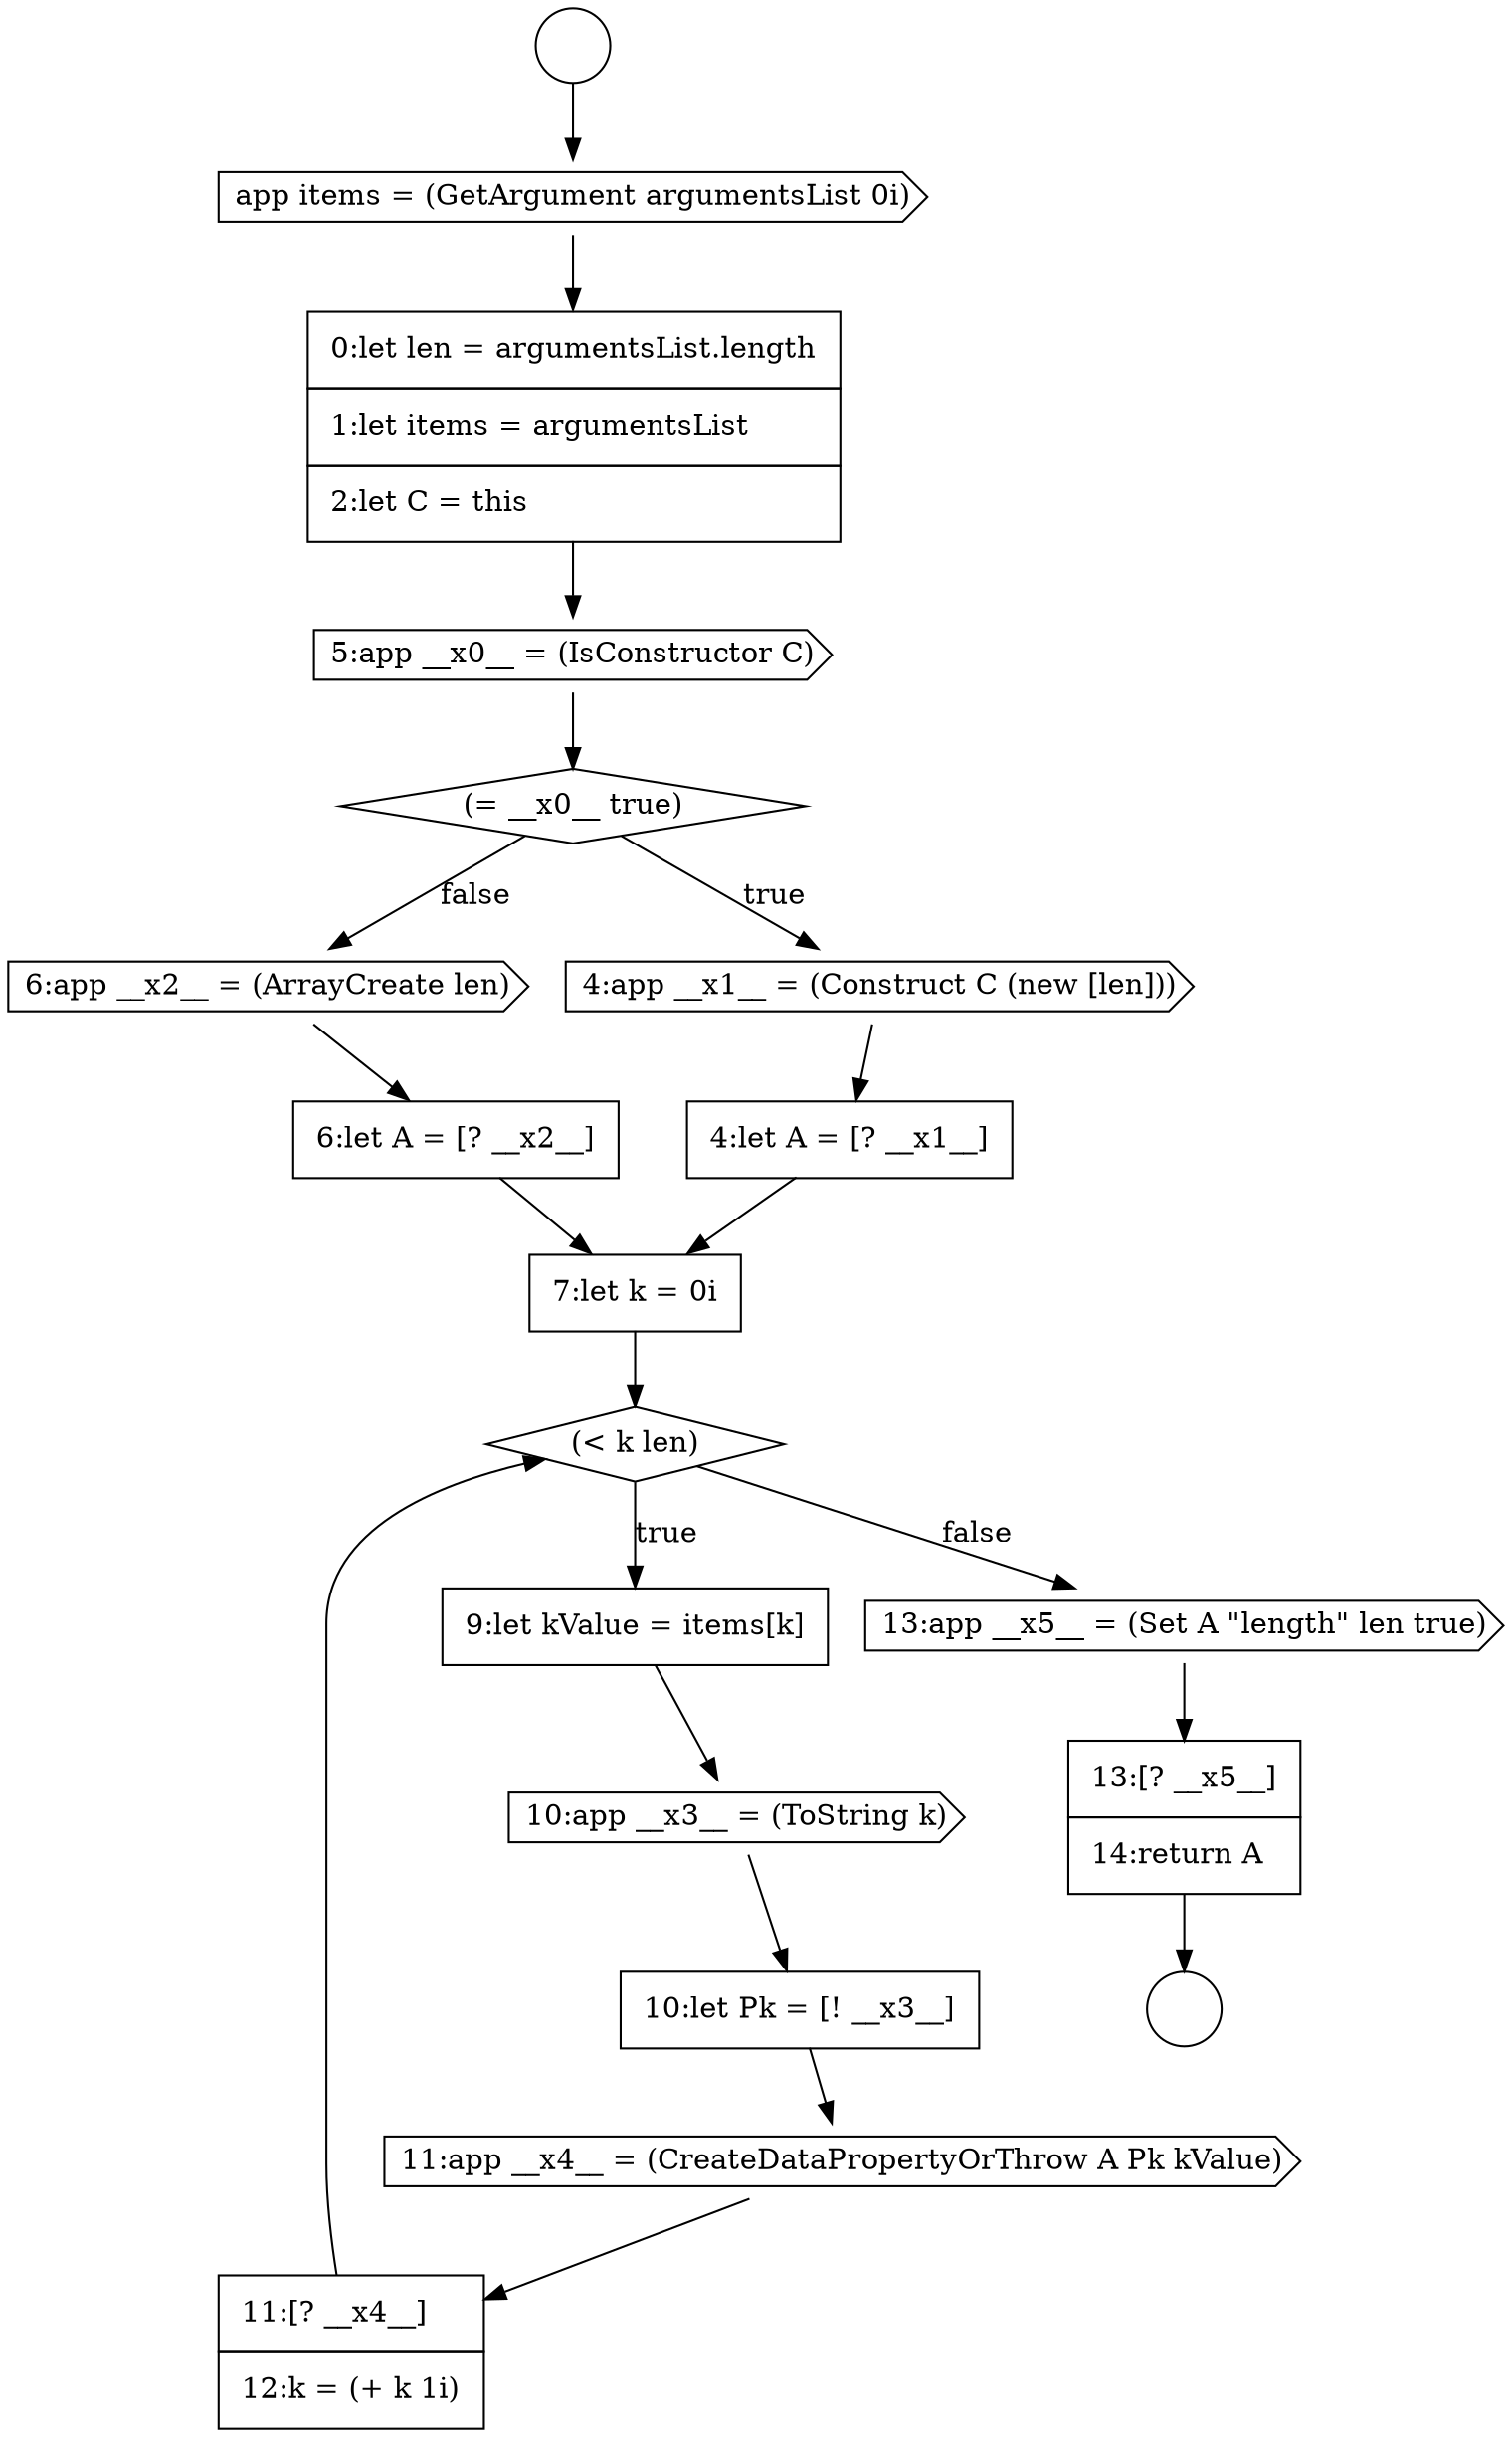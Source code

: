 digraph {
  node14463 [shape=none, margin=0, label=<<font color="black">
    <table border="0" cellborder="1" cellspacing="0" cellpadding="10">
      <tr><td align="left">7:let k = 0i</td></tr>
    </table>
  </font>> color="black" fillcolor="white" style=filled]
  node14468 [shape=cds, label=<<font color="black">11:app __x4__ = (CreateDataPropertyOrThrow A Pk kValue)</font>> color="black" fillcolor="white" style=filled]
  node14455 [shape=cds, label=<<font color="black">app items = (GetArgument argumentsList 0i)</font>> color="black" fillcolor="white" style=filled]
  node14462 [shape=none, margin=0, label=<<font color="black">
    <table border="0" cellborder="1" cellspacing="0" cellpadding="10">
      <tr><td align="left">6:let A = [? __x2__]</td></tr>
    </table>
  </font>> color="black" fillcolor="white" style=filled]
  node14465 [shape=none, margin=0, label=<<font color="black">
    <table border="0" cellborder="1" cellspacing="0" cellpadding="10">
      <tr><td align="left">9:let kValue = items[k]</td></tr>
    </table>
  </font>> color="black" fillcolor="white" style=filled]
  node14456 [shape=none, margin=0, label=<<font color="black">
    <table border="0" cellborder="1" cellspacing="0" cellpadding="10">
      <tr><td align="left">0:let len = argumentsList.length</td></tr>
      <tr><td align="left">1:let items = argumentsList</td></tr>
      <tr><td align="left">2:let C = this</td></tr>
    </table>
  </font>> color="black" fillcolor="white" style=filled]
  node14460 [shape=none, margin=0, label=<<font color="black">
    <table border="0" cellborder="1" cellspacing="0" cellpadding="10">
      <tr><td align="left">4:let A = [? __x1__]</td></tr>
    </table>
  </font>> color="black" fillcolor="white" style=filled]
  node14469 [shape=none, margin=0, label=<<font color="black">
    <table border="0" cellborder="1" cellspacing="0" cellpadding="10">
      <tr><td align="left">11:[? __x4__]</td></tr>
      <tr><td align="left">12:k = (+ k 1i)</td></tr>
    </table>
  </font>> color="black" fillcolor="white" style=filled]
  node14466 [shape=cds, label=<<font color="black">10:app __x3__ = (ToString k)</font>> color="black" fillcolor="white" style=filled]
  node14461 [shape=cds, label=<<font color="black">6:app __x2__ = (ArrayCreate len)</font>> color="black" fillcolor="white" style=filled]
  node14471 [shape=none, margin=0, label=<<font color="black">
    <table border="0" cellborder="1" cellspacing="0" cellpadding="10">
      <tr><td align="left">13:[? __x5__]</td></tr>
      <tr><td align="left">14:return A</td></tr>
    </table>
  </font>> color="black" fillcolor="white" style=filled]
  node14458 [shape=diamond, label=<<font color="black">(= __x0__ true)</font>> color="black" fillcolor="white" style=filled]
  node14453 [shape=circle label=" " color="black" fillcolor="white" style=filled]
  node14470 [shape=cds, label=<<font color="black">13:app __x5__ = (Set A &quot;length&quot; len true)</font>> color="black" fillcolor="white" style=filled]
  node14459 [shape=cds, label=<<font color="black">4:app __x1__ = (Construct C (new [len]))</font>> color="black" fillcolor="white" style=filled]
  node14467 [shape=none, margin=0, label=<<font color="black">
    <table border="0" cellborder="1" cellspacing="0" cellpadding="10">
      <tr><td align="left">10:let Pk = [! __x3__]</td></tr>
    </table>
  </font>> color="black" fillcolor="white" style=filled]
  node14464 [shape=diamond, label=<<font color="black">(&lt; k len)</font>> color="black" fillcolor="white" style=filled]
  node14457 [shape=cds, label=<<font color="black">5:app __x0__ = (IsConstructor C)</font>> color="black" fillcolor="white" style=filled]
  node14454 [shape=circle label=" " color="black" fillcolor="white" style=filled]
  node14468 -> node14469 [ color="black"]
  node14455 -> node14456 [ color="black"]
  node14466 -> node14467 [ color="black"]
  node14470 -> node14471 [ color="black"]
  node14462 -> node14463 [ color="black"]
  node14465 -> node14466 [ color="black"]
  node14459 -> node14460 [ color="black"]
  node14469 -> node14464 [ color="black"]
  node14464 -> node14465 [label=<<font color="black">true</font>> color="black"]
  node14464 -> node14470 [label=<<font color="black">false</font>> color="black"]
  node14460 -> node14463 [ color="black"]
  node14461 -> node14462 [ color="black"]
  node14457 -> node14458 [ color="black"]
  node14456 -> node14457 [ color="black"]
  node14463 -> node14464 [ color="black"]
  node14467 -> node14468 [ color="black"]
  node14453 -> node14455 [ color="black"]
  node14471 -> node14454 [ color="black"]
  node14458 -> node14459 [label=<<font color="black">true</font>> color="black"]
  node14458 -> node14461 [label=<<font color="black">false</font>> color="black"]
}
